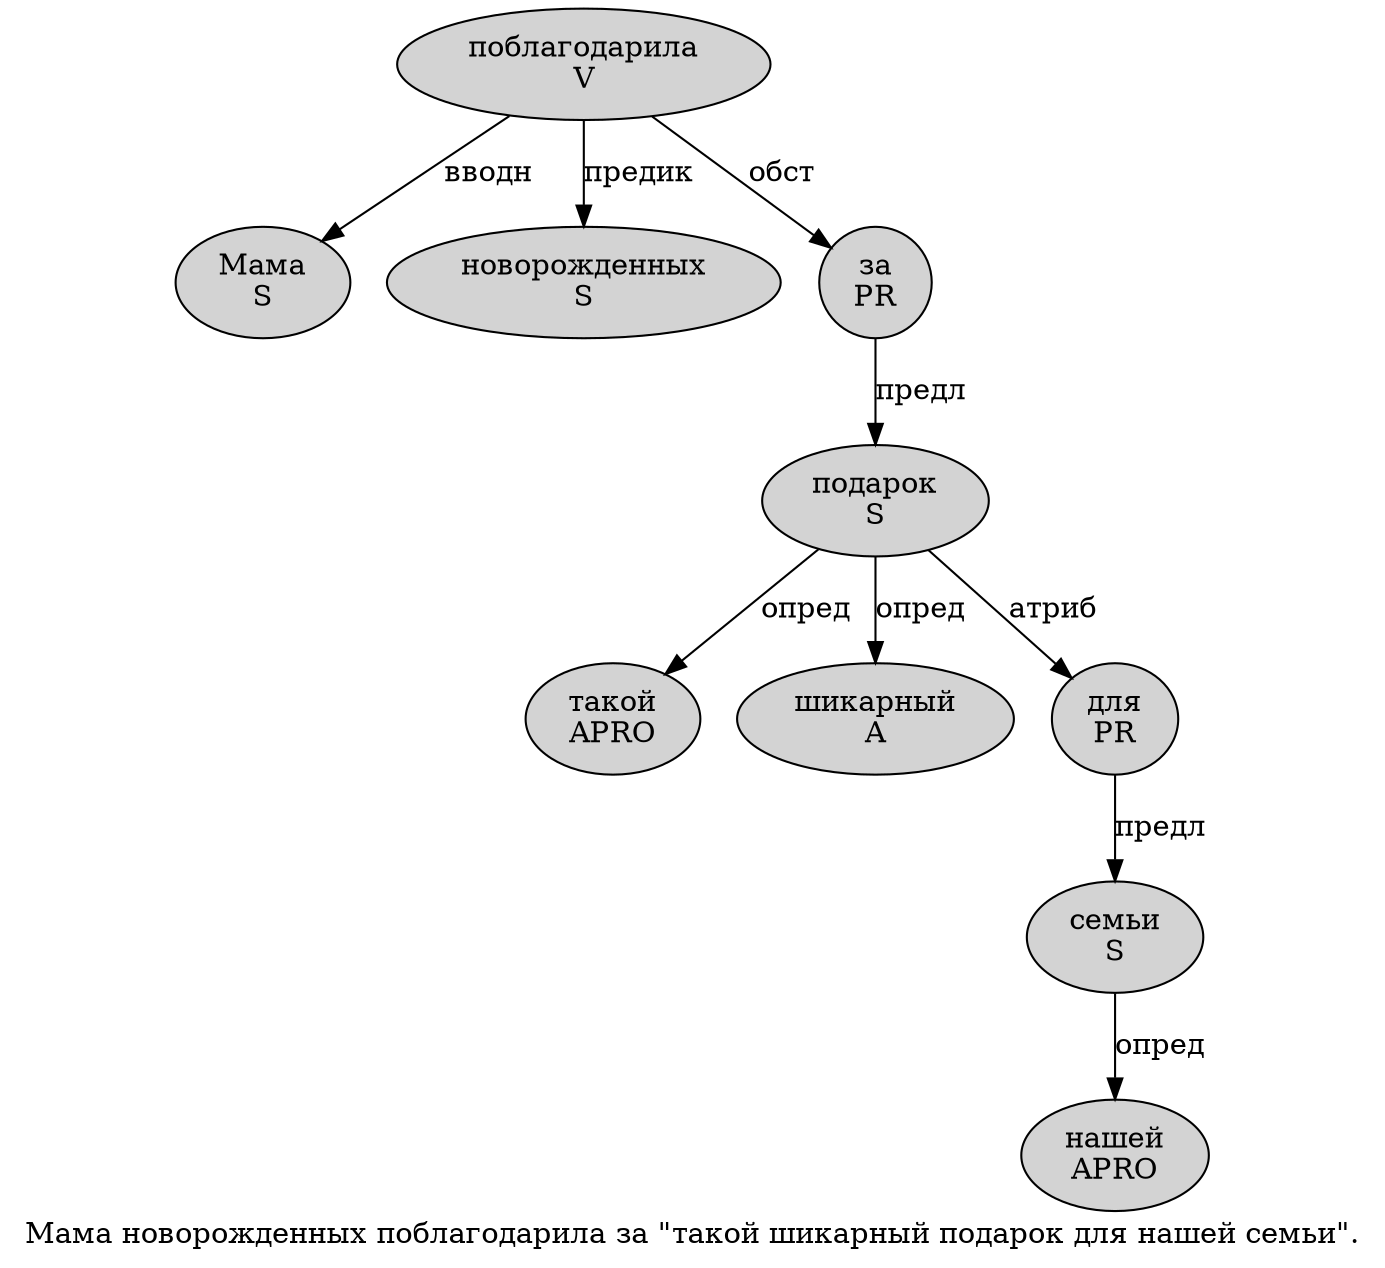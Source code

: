digraph SENTENCE_747 {
	graph [label="Мама новорожденных поблагодарила за \"такой шикарный подарок для нашей семьи\"."]
	node [style=filled]
		0 [label="Мама
S" color="" fillcolor=lightgray penwidth=1 shape=ellipse]
		1 [label="новорожденных
S" color="" fillcolor=lightgray penwidth=1 shape=ellipse]
		2 [label="поблагодарила
V" color="" fillcolor=lightgray penwidth=1 shape=ellipse]
		3 [label="за
PR" color="" fillcolor=lightgray penwidth=1 shape=ellipse]
		5 [label="такой
APRO" color="" fillcolor=lightgray penwidth=1 shape=ellipse]
		6 [label="шикарный
A" color="" fillcolor=lightgray penwidth=1 shape=ellipse]
		7 [label="подарок
S" color="" fillcolor=lightgray penwidth=1 shape=ellipse]
		8 [label="для
PR" color="" fillcolor=lightgray penwidth=1 shape=ellipse]
		9 [label="нашей
APRO" color="" fillcolor=lightgray penwidth=1 shape=ellipse]
		10 [label="семьи
S" color="" fillcolor=lightgray penwidth=1 shape=ellipse]
			8 -> 10 [label="предл"]
			10 -> 9 [label="опред"]
			7 -> 5 [label="опред"]
			7 -> 6 [label="опред"]
			7 -> 8 [label="атриб"]
			2 -> 0 [label="вводн"]
			2 -> 1 [label="предик"]
			2 -> 3 [label="обст"]
			3 -> 7 [label="предл"]
}